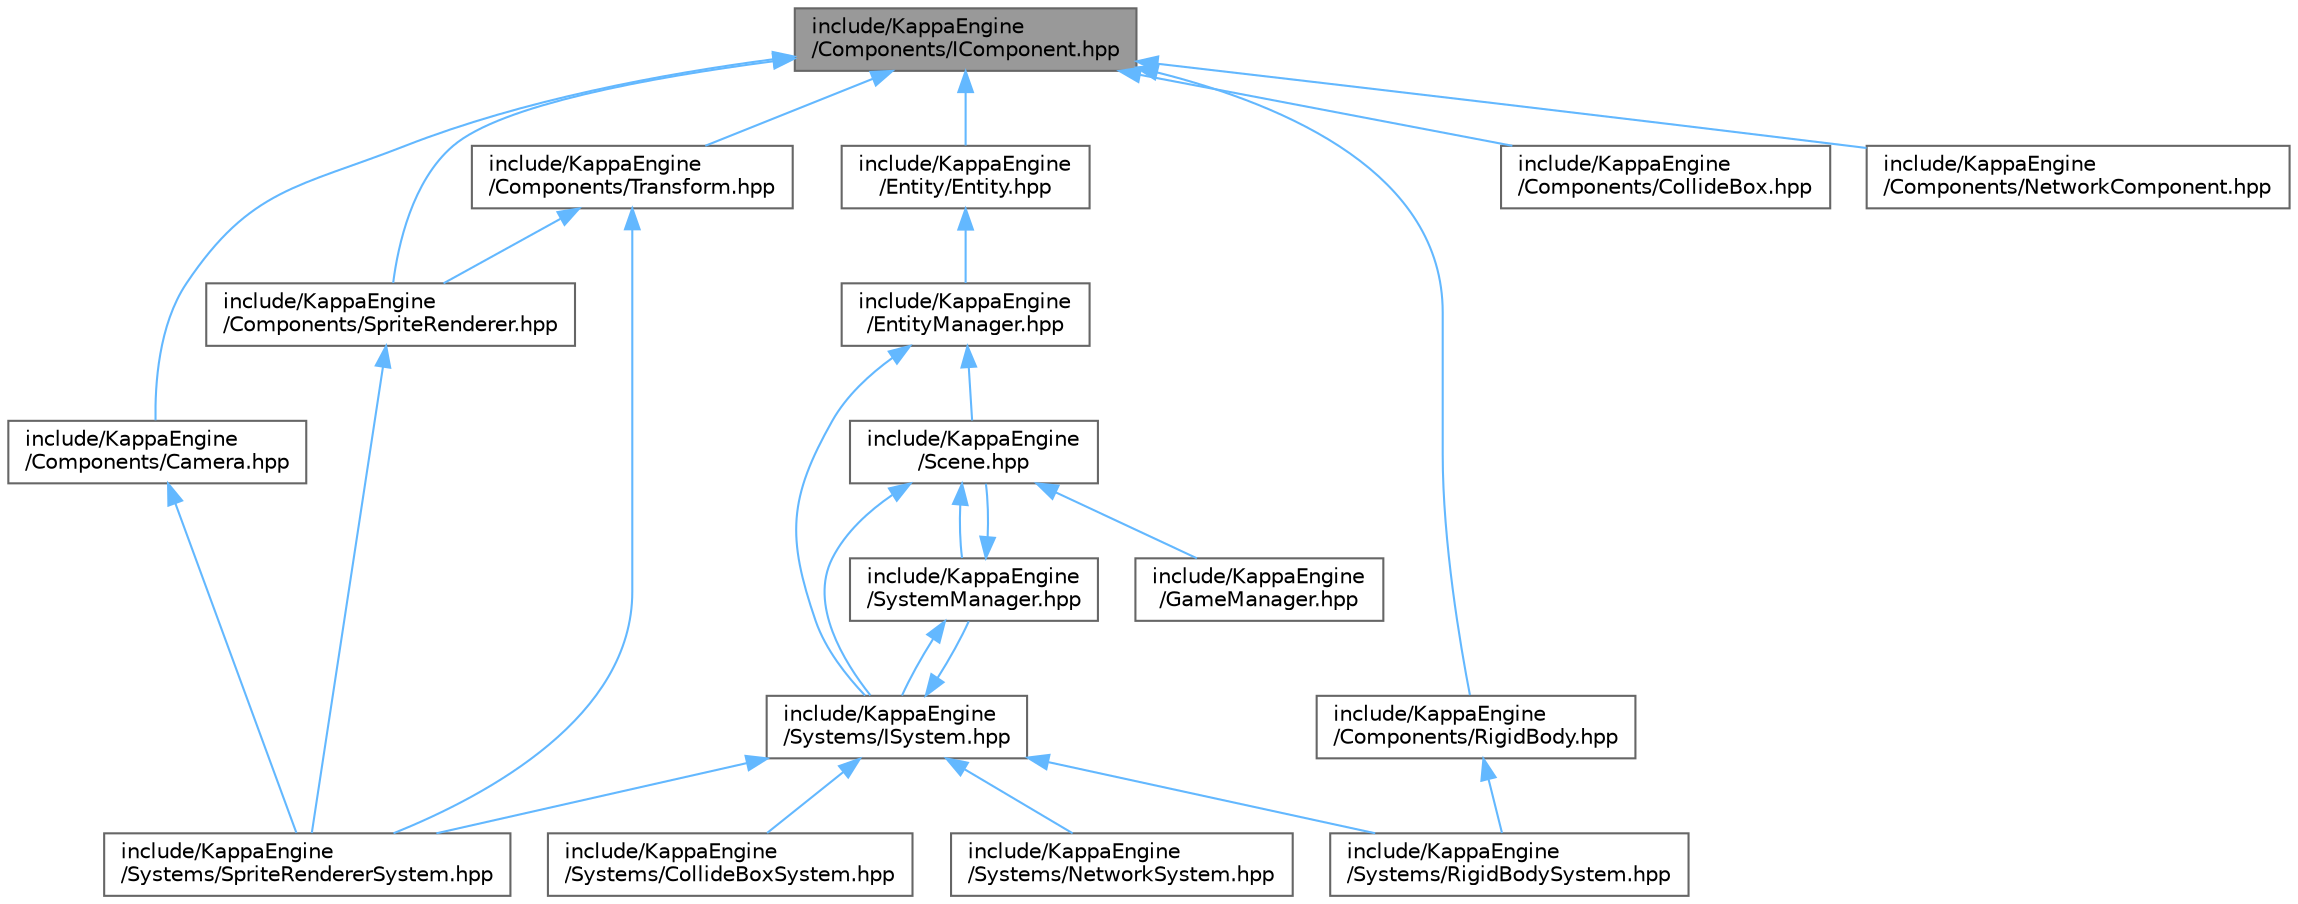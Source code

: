 digraph "include/KappaEngine/Components/IComponent.hpp"
{
 // LATEX_PDF_SIZE
  bgcolor="transparent";
  edge [fontname=Helvetica,fontsize=10,labelfontname=Helvetica,labelfontsize=10];
  node [fontname=Helvetica,fontsize=10,shape=box,height=0.2,width=0.4];
  Node1 [label="include/KappaEngine\l/Components/IComponent.hpp",height=0.2,width=0.4,color="gray40", fillcolor="grey60", style="filled", fontcolor="black",tooltip=" "];
  Node1 -> Node2 [dir="back",color="steelblue1",style="solid"];
  Node2 [label="include/KappaEngine\l/Components/Camera.hpp",height=0.2,width=0.4,color="grey40", fillcolor="white", style="filled",URL="$d4/d6a/_camera_8hpp.html",tooltip=" "];
  Node2 -> Node3 [dir="back",color="steelblue1",style="solid"];
  Node3 [label="include/KappaEngine\l/Systems/SpriteRendererSystem.hpp",height=0.2,width=0.4,color="grey40", fillcolor="white", style="filled",URL="$d6/d86/_sprite_renderer_system_8hpp.html",tooltip=" "];
  Node1 -> Node4 [dir="back",color="steelblue1",style="solid"];
  Node4 [label="include/KappaEngine\l/Components/CollideBox.hpp",height=0.2,width=0.4,color="grey40", fillcolor="white", style="filled",URL="$db/d04/_collide_box_8hpp.html",tooltip=" "];
  Node1 -> Node5 [dir="back",color="steelblue1",style="solid"];
  Node5 [label="include/KappaEngine\l/Components/NetworkComponent.hpp",height=0.2,width=0.4,color="grey40", fillcolor="white", style="filled",URL="$d0/d27/_network_component_8hpp.html",tooltip=" "];
  Node1 -> Node6 [dir="back",color="steelblue1",style="solid"];
  Node6 [label="include/KappaEngine\l/Components/RigidBody.hpp",height=0.2,width=0.4,color="grey40", fillcolor="white", style="filled",URL="$df/d40/_rigid_body_8hpp.html",tooltip=" "];
  Node6 -> Node7 [dir="back",color="steelblue1",style="solid"];
  Node7 [label="include/KappaEngine\l/Systems/RigidBodySystem.hpp",height=0.2,width=0.4,color="grey40", fillcolor="white", style="filled",URL="$da/d6d/_rigid_body_system_8hpp.html",tooltip=" "];
  Node1 -> Node8 [dir="back",color="steelblue1",style="solid"];
  Node8 [label="include/KappaEngine\l/Components/SpriteRenderer.hpp",height=0.2,width=0.4,color="grey40", fillcolor="white", style="filled",URL="$db/d69/_sprite_renderer_8hpp.html",tooltip=" "];
  Node8 -> Node3 [dir="back",color="steelblue1",style="solid"];
  Node1 -> Node9 [dir="back",color="steelblue1",style="solid"];
  Node9 [label="include/KappaEngine\l/Components/Transform.hpp",height=0.2,width=0.4,color="grey40", fillcolor="white", style="filled",URL="$d9/d8c/_transform_8hpp.html",tooltip=" "];
  Node9 -> Node8 [dir="back",color="steelblue1",style="solid"];
  Node9 -> Node3 [dir="back",color="steelblue1",style="solid"];
  Node1 -> Node10 [dir="back",color="steelblue1",style="solid"];
  Node10 [label="include/KappaEngine\l/Entity/Entity.hpp",height=0.2,width=0.4,color="grey40", fillcolor="white", style="filled",URL="$d2/db6/_entity_8hpp.html",tooltip=" "];
  Node10 -> Node11 [dir="back",color="steelblue1",style="solid"];
  Node11 [label="include/KappaEngine\l/EntityManager.hpp",height=0.2,width=0.4,color="grey40", fillcolor="white", style="filled",URL="$da/d7b/_entity_manager_8hpp.html",tooltip=" "];
  Node11 -> Node12 [dir="back",color="steelblue1",style="solid"];
  Node12 [label="include/KappaEngine\l/Scene.hpp",height=0.2,width=0.4,color="grey40", fillcolor="white", style="filled",URL="$d0/d8f/_scene_8hpp.html",tooltip=" "];
  Node12 -> Node13 [dir="back",color="steelblue1",style="solid"];
  Node13 [label="include/KappaEngine\l/GameManager.hpp",height=0.2,width=0.4,color="grey40", fillcolor="white", style="filled",URL="$db/d75/_game_manager_8hpp.html",tooltip=" "];
  Node12 -> Node14 [dir="back",color="steelblue1",style="solid"];
  Node14 [label="include/KappaEngine\l/SystemManager.hpp",height=0.2,width=0.4,color="grey40", fillcolor="white", style="filled",URL="$d0/d80/_system_manager_8hpp.html",tooltip=" "];
  Node14 -> Node12 [dir="back",color="steelblue1",style="solid"];
  Node14 -> Node15 [dir="back",color="steelblue1",style="solid"];
  Node15 [label="include/KappaEngine\l/Systems/ISystem.hpp",height=0.2,width=0.4,color="grey40", fillcolor="white", style="filled",URL="$db/df7/_i_system_8hpp.html",tooltip=" "];
  Node15 -> Node14 [dir="back",color="steelblue1",style="solid"];
  Node15 -> Node16 [dir="back",color="steelblue1",style="solid"];
  Node16 [label="include/KappaEngine\l/Systems/CollideBoxSystem.hpp",height=0.2,width=0.4,color="grey40", fillcolor="white", style="filled",URL="$d5/d11/_collide_box_system_8hpp.html",tooltip=" "];
  Node15 -> Node17 [dir="back",color="steelblue1",style="solid"];
  Node17 [label="include/KappaEngine\l/Systems/NetworkSystem.hpp",height=0.2,width=0.4,color="grey40", fillcolor="white", style="filled",URL="$dc/ddf/_network_system_8hpp.html",tooltip=" "];
  Node15 -> Node7 [dir="back",color="steelblue1",style="solid"];
  Node15 -> Node3 [dir="back",color="steelblue1",style="solid"];
  Node12 -> Node15 [dir="back",color="steelblue1",style="solid"];
  Node11 -> Node15 [dir="back",color="steelblue1",style="solid"];
}
